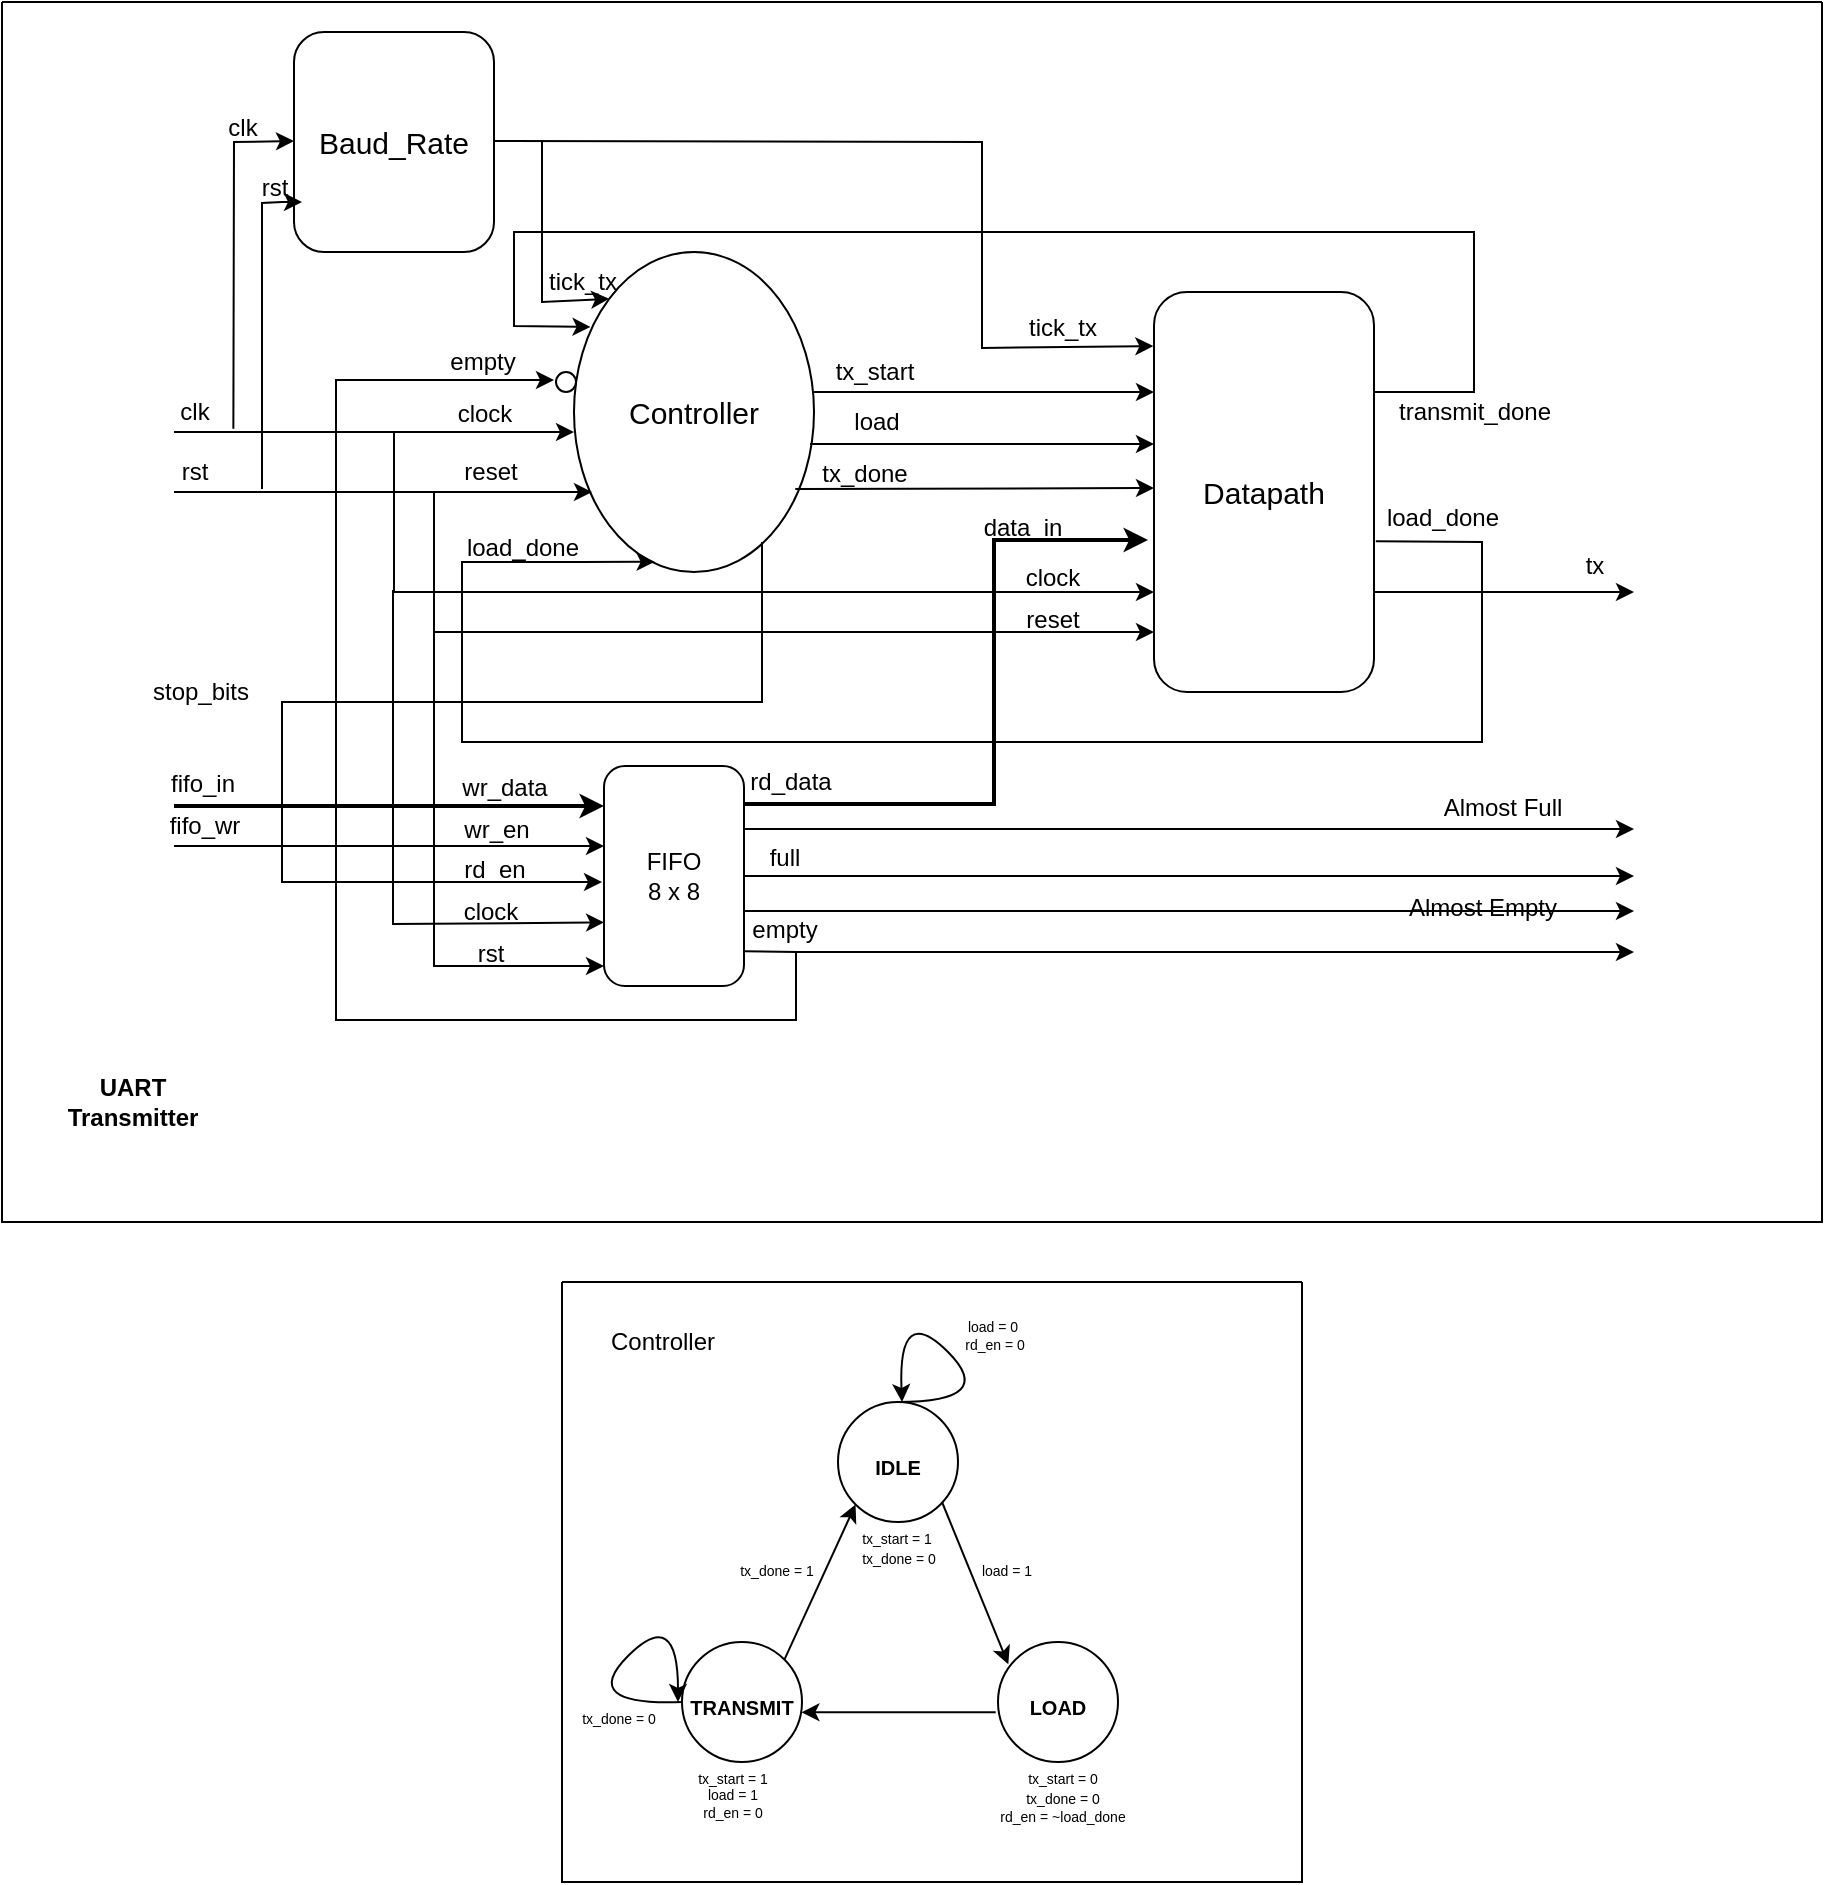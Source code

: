 <mxfile version="28.1.2">
  <diagram name="Page-1" id="oXbudvVzBz7tinTJCSh1">
    <mxGraphModel dx="2563" dy="1128" grid="1" gridSize="10" guides="1" tooltips="1" connect="1" arrows="1" fold="1" page="1" pageScale="1" pageWidth="850" pageHeight="1100" math="0" shadow="0">
      <root>
        <mxCell id="0" />
        <mxCell id="1" parent="0" />
        <mxCell id="kh4HMHGvNC4jDDgap6VO-1" value="" style="swimlane;startSize=0;" vertex="1" parent="1">
          <mxGeometry x="300" y="100" width="910" height="610" as="geometry">
            <mxRectangle x="60" y="-620" width="120" height="70" as="alternateBounds" />
          </mxGeometry>
        </mxCell>
        <mxCell id="kh4HMHGvNC4jDDgap6VO-2" value="FIFO&lt;br&gt;8 x 8" style="rounded=1;whiteSpace=wrap;html=1;" vertex="1" parent="kh4HMHGvNC4jDDgap6VO-1">
          <mxGeometry x="301" y="382" width="70" height="110" as="geometry" />
        </mxCell>
        <mxCell id="kh4HMHGvNC4jDDgap6VO-3" value="" style="endArrow=classic;html=1;rounded=0;strokeWidth=2;" edge="1" parent="kh4HMHGvNC4jDDgap6VO-1">
          <mxGeometry width="50" height="50" relative="1" as="geometry">
            <mxPoint x="86" y="402" as="sourcePoint" />
            <mxPoint x="301" y="402" as="targetPoint" />
          </mxGeometry>
        </mxCell>
        <mxCell id="kh4HMHGvNC4jDDgap6VO-4" value="" style="endArrow=classic;html=1;rounded=0;" edge="1" parent="kh4HMHGvNC4jDDgap6VO-1">
          <mxGeometry width="50" height="50" relative="1" as="geometry">
            <mxPoint x="86" y="422" as="sourcePoint" />
            <mxPoint x="301" y="422" as="targetPoint" />
          </mxGeometry>
        </mxCell>
        <mxCell id="kh4HMHGvNC4jDDgap6VO-6" value="" style="endArrow=classic;html=1;rounded=0;entryX=0.001;entryY=0.711;entryDx=0;entryDy=0;entryPerimeter=0;" edge="1" parent="kh4HMHGvNC4jDDgap6VO-1">
          <mxGeometry width="50" height="50" relative="1" as="geometry">
            <mxPoint x="195.5" y="294" as="sourcePoint" />
            <mxPoint x="301.07" y="460.21" as="targetPoint" />
            <Array as="points">
              <mxPoint x="195.5" y="461" />
            </Array>
          </mxGeometry>
        </mxCell>
        <mxCell id="kh4HMHGvNC4jDDgap6VO-7" value="" style="endArrow=classic;html=1;rounded=0;" edge="1" parent="kh4HMHGvNC4jDDgap6VO-1">
          <mxGeometry width="50" height="50" relative="1" as="geometry">
            <mxPoint x="216" y="315" as="sourcePoint" />
            <mxPoint x="301" y="482" as="targetPoint" />
            <Array as="points">
              <mxPoint x="216" y="482" />
            </Array>
          </mxGeometry>
        </mxCell>
        <mxCell id="kh4HMHGvNC4jDDgap6VO-8" value="wr_data" style="text;html=1;align=center;verticalAlign=middle;resizable=0;points=[];autosize=1;strokeColor=none;fillColor=none;" vertex="1" parent="kh4HMHGvNC4jDDgap6VO-1">
          <mxGeometry x="216" y="378" width="70" height="30" as="geometry" />
        </mxCell>
        <mxCell id="kh4HMHGvNC4jDDgap6VO-9" value="wr_en" style="text;html=1;align=center;verticalAlign=middle;resizable=0;points=[];autosize=1;strokeColor=none;fillColor=none;" vertex="1" parent="kh4HMHGvNC4jDDgap6VO-1">
          <mxGeometry x="217" y="399" width="60" height="30" as="geometry" />
        </mxCell>
        <mxCell id="kh4HMHGvNC4jDDgap6VO-10" value="rd_en" style="text;html=1;align=center;verticalAlign=middle;resizable=0;points=[];autosize=1;strokeColor=none;fillColor=none;" vertex="1" parent="kh4HMHGvNC4jDDgap6VO-1">
          <mxGeometry x="221" y="419" width="50" height="30" as="geometry" />
        </mxCell>
        <mxCell id="kh4HMHGvNC4jDDgap6VO-11" value="clock" style="text;html=1;align=center;verticalAlign=middle;resizable=0;points=[];autosize=1;strokeColor=none;fillColor=none;" vertex="1" parent="kh4HMHGvNC4jDDgap6VO-1">
          <mxGeometry x="219" y="440" width="50" height="30" as="geometry" />
        </mxCell>
        <mxCell id="kh4HMHGvNC4jDDgap6VO-12" value="rst" style="text;html=1;align=center;verticalAlign=middle;resizable=0;points=[];autosize=1;strokeColor=none;fillColor=none;" vertex="1" parent="kh4HMHGvNC4jDDgap6VO-1">
          <mxGeometry x="224" y="461" width="40" height="30" as="geometry" />
        </mxCell>
        <mxCell id="kh4HMHGvNC4jDDgap6VO-13" value="" style="endArrow=classic;html=1;rounded=0;strokeWidth=2;entryX=-0.027;entryY=0.62;entryDx=0;entryDy=0;entryPerimeter=0;" edge="1" parent="kh4HMHGvNC4jDDgap6VO-1" target="kh4HMHGvNC4jDDgap6VO-19">
          <mxGeometry width="50" height="50" relative="1" as="geometry">
            <mxPoint x="371" y="401" as="sourcePoint" />
            <mxPoint x="451" y="401" as="targetPoint" />
            <Array as="points">
              <mxPoint x="496" y="401" />
              <mxPoint x="496" y="269" />
            </Array>
          </mxGeometry>
        </mxCell>
        <mxCell id="kh4HMHGvNC4jDDgap6VO-14" value="rd_data" style="text;html=1;align=center;verticalAlign=middle;resizable=0;points=[];autosize=1;strokeColor=none;fillColor=none;" vertex="1" parent="kh4HMHGvNC4jDDgap6VO-1">
          <mxGeometry x="364" y="375" width="60" height="30" as="geometry" />
        </mxCell>
        <mxCell id="kh4HMHGvNC4jDDgap6VO-15" value="" style="endArrow=classic;html=1;rounded=0;exitX=1;exitY=0.5;exitDx=0;exitDy=0;" edge="1" parent="kh4HMHGvNC4jDDgap6VO-1" source="kh4HMHGvNC4jDDgap6VO-2">
          <mxGeometry width="50" height="50" relative="1" as="geometry">
            <mxPoint x="371" y="441" as="sourcePoint" />
            <mxPoint x="816" y="437" as="targetPoint" />
          </mxGeometry>
        </mxCell>
        <mxCell id="kh4HMHGvNC4jDDgap6VO-16" value="" style="endArrow=classic;html=1;rounded=0;exitX=0.987;exitY=0.842;exitDx=0;exitDy=0;exitPerimeter=0;" edge="1" parent="kh4HMHGvNC4jDDgap6VO-1">
          <mxGeometry width="50" height="50" relative="1" as="geometry">
            <mxPoint x="371.09" y="474.62" as="sourcePoint" />
            <mxPoint x="276" y="189" as="targetPoint" />
            <Array as="points">
              <mxPoint x="397" y="475" />
              <mxPoint x="397" y="509" />
              <mxPoint x="167" y="509" />
              <mxPoint x="167" y="189" />
            </Array>
          </mxGeometry>
        </mxCell>
        <mxCell id="kh4HMHGvNC4jDDgap6VO-17" value="full" style="text;html=1;align=center;verticalAlign=middle;resizable=0;points=[];autosize=1;strokeColor=none;fillColor=none;" vertex="1" parent="kh4HMHGvNC4jDDgap6VO-1">
          <mxGeometry x="371" y="413" width="40" height="30" as="geometry" />
        </mxCell>
        <mxCell id="kh4HMHGvNC4jDDgap6VO-18" value="empty" style="text;html=1;align=center;verticalAlign=middle;resizable=0;points=[];autosize=1;strokeColor=none;fillColor=none;" vertex="1" parent="kh4HMHGvNC4jDDgap6VO-1">
          <mxGeometry x="361" y="449" width="60" height="30" as="geometry" />
        </mxCell>
        <mxCell id="kh4HMHGvNC4jDDgap6VO-19" value="&lt;font style=&quot;font-size: 15px;&quot;&gt;Datapath&lt;/font&gt;" style="rounded=1;whiteSpace=wrap;html=1;" vertex="1" parent="kh4HMHGvNC4jDDgap6VO-1">
          <mxGeometry x="576" y="145" width="110" height="200" as="geometry" />
        </mxCell>
        <mxCell id="kh4HMHGvNC4jDDgap6VO-20" value="&lt;font style=&quot;font-size: 15px;&quot;&gt;Controller&lt;/font&gt;" style="ellipse;whiteSpace=wrap;html=1;" vertex="1" parent="kh4HMHGvNC4jDDgap6VO-1">
          <mxGeometry x="286" y="125" width="120" height="160" as="geometry" />
        </mxCell>
        <mxCell id="kh4HMHGvNC4jDDgap6VO-21" value="" style="endArrow=classic;html=1;rounded=0;" edge="1" parent="kh4HMHGvNC4jDDgap6VO-1">
          <mxGeometry width="50" height="50" relative="1" as="geometry">
            <mxPoint x="86" y="215" as="sourcePoint" />
            <mxPoint x="286" y="215" as="targetPoint" />
          </mxGeometry>
        </mxCell>
        <mxCell id="kh4HMHGvNC4jDDgap6VO-22" value="" style="endArrow=classic;html=1;rounded=0;" edge="1" parent="kh4HMHGvNC4jDDgap6VO-1">
          <mxGeometry width="50" height="50" relative="1" as="geometry">
            <mxPoint x="86" y="245" as="sourcePoint" />
            <mxPoint x="295" y="245" as="targetPoint" />
          </mxGeometry>
        </mxCell>
        <mxCell id="kh4HMHGvNC4jDDgap6VO-23" value="" style="endArrow=classic;html=1;rounded=0;entryX=0;entryY=0.25;entryDx=0;entryDy=0;" edge="1" parent="kh4HMHGvNC4jDDgap6VO-1" target="kh4HMHGvNC4jDDgap6VO-19">
          <mxGeometry width="50" height="50" relative="1" as="geometry">
            <mxPoint x="406" y="195" as="sourcePoint" />
            <mxPoint x="467" y="197" as="targetPoint" />
          </mxGeometry>
        </mxCell>
        <mxCell id="kh4HMHGvNC4jDDgap6VO-24" value="" style="endArrow=classic;html=1;rounded=0;entryX=0.018;entryY=0.38;entryDx=0;entryDy=0;entryPerimeter=0;" edge="1" parent="kh4HMHGvNC4jDDgap6VO-1">
          <mxGeometry width="50" height="50" relative="1" as="geometry">
            <mxPoint x="404" y="221" as="sourcePoint" />
            <mxPoint x="575.98" y="221.0" as="targetPoint" />
          </mxGeometry>
        </mxCell>
        <mxCell id="kh4HMHGvNC4jDDgap6VO-25" value="" style="endArrow=classic;html=1;rounded=0;" edge="1" parent="kh4HMHGvNC4jDDgap6VO-1">
          <mxGeometry width="50" height="50" relative="1" as="geometry">
            <mxPoint x="216" y="245" as="sourcePoint" />
            <mxPoint x="576" y="315" as="targetPoint" />
            <Array as="points">
              <mxPoint x="216" y="315" />
            </Array>
          </mxGeometry>
        </mxCell>
        <mxCell id="kh4HMHGvNC4jDDgap6VO-26" value="" style="endArrow=classic;html=1;rounded=0;" edge="1" parent="kh4HMHGvNC4jDDgap6VO-1">
          <mxGeometry width="50" height="50" relative="1" as="geometry">
            <mxPoint x="196" y="215" as="sourcePoint" />
            <mxPoint x="576" y="295" as="targetPoint" />
            <Array as="points">
              <mxPoint x="196" y="295" />
            </Array>
          </mxGeometry>
        </mxCell>
        <mxCell id="kh4HMHGvNC4jDDgap6VO-29" value="" style="endArrow=classic;html=1;rounded=0;entryX=0.069;entryY=0.234;entryDx=0;entryDy=0;entryPerimeter=0;" edge="1" parent="kh4HMHGvNC4jDDgap6VO-1" target="kh4HMHGvNC4jDDgap6VO-20">
          <mxGeometry width="50" height="50" relative="1" as="geometry">
            <mxPoint x="686" y="195" as="sourcePoint" />
            <mxPoint x="236" y="155" as="targetPoint" />
            <Array as="points">
              <mxPoint x="736" y="195" />
              <mxPoint x="736" y="115" />
              <mxPoint x="256" y="115" />
              <mxPoint x="256" y="162" />
            </Array>
          </mxGeometry>
        </mxCell>
        <mxCell id="kh4HMHGvNC4jDDgap6VO-30" value="" style="endArrow=classic;html=1;rounded=0;" edge="1" parent="kh4HMHGvNC4jDDgap6VO-1">
          <mxGeometry width="50" height="50" relative="1" as="geometry">
            <mxPoint x="686" y="295" as="sourcePoint" />
            <mxPoint x="816" y="295" as="targetPoint" />
          </mxGeometry>
        </mxCell>
        <mxCell id="kh4HMHGvNC4jDDgap6VO-31" value="clock" style="text;html=1;align=center;verticalAlign=middle;resizable=0;points=[];autosize=1;strokeColor=none;fillColor=none;" vertex="1" parent="kh4HMHGvNC4jDDgap6VO-1">
          <mxGeometry x="500" y="273" width="50" height="30" as="geometry" />
        </mxCell>
        <mxCell id="kh4HMHGvNC4jDDgap6VO-32" value="reset" style="text;html=1;align=center;verticalAlign=middle;resizable=0;points=[];autosize=1;strokeColor=none;fillColor=none;" vertex="1" parent="kh4HMHGvNC4jDDgap6VO-1">
          <mxGeometry x="500" y="294" width="50" height="30" as="geometry" />
        </mxCell>
        <mxCell id="kh4HMHGvNC4jDDgap6VO-34" value="tx_start" style="text;html=1;align=center;verticalAlign=middle;resizable=0;points=[];autosize=1;strokeColor=none;fillColor=none;" vertex="1" parent="kh4HMHGvNC4jDDgap6VO-1">
          <mxGeometry x="406" y="170" width="60" height="30" as="geometry" />
        </mxCell>
        <mxCell id="kh4HMHGvNC4jDDgap6VO-35" value="load" style="text;html=1;align=center;verticalAlign=middle;resizable=0;points=[];autosize=1;strokeColor=none;fillColor=none;" vertex="1" parent="kh4HMHGvNC4jDDgap6VO-1">
          <mxGeometry x="412" y="195" width="50" height="30" as="geometry" />
        </mxCell>
        <mxCell id="kh4HMHGvNC4jDDgap6VO-36" value="tx_done" style="text;html=1;align=center;verticalAlign=middle;resizable=0;points=[];autosize=1;strokeColor=none;fillColor=none;" vertex="1" parent="kh4HMHGvNC4jDDgap6VO-1">
          <mxGeometry x="396" y="221" width="70" height="30" as="geometry" />
        </mxCell>
        <mxCell id="kh4HMHGvNC4jDDgap6VO-37" value="transmit_done" style="text;html=1;align=center;verticalAlign=middle;resizable=0;points=[];autosize=1;strokeColor=none;fillColor=none;" vertex="1" parent="kh4HMHGvNC4jDDgap6VO-1">
          <mxGeometry x="686" y="190" width="100" height="30" as="geometry" />
        </mxCell>
        <mxCell id="kh4HMHGvNC4jDDgap6VO-38" value="tx" style="text;html=1;align=center;verticalAlign=middle;resizable=0;points=[];autosize=1;strokeColor=none;fillColor=none;" vertex="1" parent="kh4HMHGvNC4jDDgap6VO-1">
          <mxGeometry x="781" y="267" width="30" height="30" as="geometry" />
        </mxCell>
        <mxCell id="kh4HMHGvNC4jDDgap6VO-39" value="clock" style="text;html=1;align=center;verticalAlign=middle;resizable=0;points=[];autosize=1;strokeColor=none;fillColor=none;" vertex="1" parent="kh4HMHGvNC4jDDgap6VO-1">
          <mxGeometry x="216" y="191" width="50" height="30" as="geometry" />
        </mxCell>
        <mxCell id="kh4HMHGvNC4jDDgap6VO-40" value="reset" style="text;html=1;align=center;verticalAlign=middle;resizable=0;points=[];autosize=1;strokeColor=none;fillColor=none;" vertex="1" parent="kh4HMHGvNC4jDDgap6VO-1">
          <mxGeometry x="219" y="220" width="50" height="30" as="geometry" />
        </mxCell>
        <mxCell id="kh4HMHGvNC4jDDgap6VO-41" value="empty" style="text;html=1;align=center;verticalAlign=middle;resizable=0;points=[];autosize=1;strokeColor=none;fillColor=none;" vertex="1" parent="kh4HMHGvNC4jDDgap6VO-1">
          <mxGeometry x="210" y="165" width="60" height="30" as="geometry" />
        </mxCell>
        <mxCell id="kh4HMHGvNC4jDDgap6VO-42" value="" style="endArrow=classic;html=1;rounded=0;" edge="1" parent="kh4HMHGvNC4jDDgap6VO-1">
          <mxGeometry width="50" height="50" relative="1" as="geometry">
            <mxPoint x="397" y="475" as="sourcePoint" />
            <mxPoint x="816" y="475" as="targetPoint" />
          </mxGeometry>
        </mxCell>
        <mxCell id="kh4HMHGvNC4jDDgap6VO-43" value="" style="ellipse;whiteSpace=wrap;html=1;aspect=fixed;" vertex="1" parent="kh4HMHGvNC4jDDgap6VO-1">
          <mxGeometry x="277" y="185" width="10" height="10" as="geometry" />
        </mxCell>
        <mxCell id="kh4HMHGvNC4jDDgap6VO-47" value="clk" style="text;html=1;align=center;verticalAlign=middle;resizable=0;points=[];autosize=1;strokeColor=none;fillColor=none;" vertex="1" parent="kh4HMHGvNC4jDDgap6VO-1">
          <mxGeometry x="76" y="190" width="40" height="30" as="geometry" />
        </mxCell>
        <mxCell id="kh4HMHGvNC4jDDgap6VO-48" value="rst" style="text;html=1;align=center;verticalAlign=middle;resizable=0;points=[];autosize=1;strokeColor=none;fillColor=none;" vertex="1" parent="kh4HMHGvNC4jDDgap6VO-1">
          <mxGeometry x="76" y="220" width="40" height="30" as="geometry" />
        </mxCell>
        <mxCell id="kh4HMHGvNC4jDDgap6VO-49" value="stop_bits" style="text;html=1;align=center;verticalAlign=middle;resizable=0;points=[];autosize=1;strokeColor=none;fillColor=none;" vertex="1" parent="kh4HMHGvNC4jDDgap6VO-1">
          <mxGeometry x="64" y="330" width="70" height="30" as="geometry" />
        </mxCell>
        <mxCell id="kh4HMHGvNC4jDDgap6VO-50" value="fifo_in" style="text;html=1;align=center;verticalAlign=middle;resizable=0;points=[];autosize=1;strokeColor=none;fillColor=none;" vertex="1" parent="kh4HMHGvNC4jDDgap6VO-1">
          <mxGeometry x="70" y="376" width="60" height="30" as="geometry" />
        </mxCell>
        <mxCell id="kh4HMHGvNC4jDDgap6VO-51" value="fifo_wr" style="text;html=1;align=center;verticalAlign=middle;resizable=0;points=[];autosize=1;strokeColor=none;fillColor=none;" vertex="1" parent="kh4HMHGvNC4jDDgap6VO-1">
          <mxGeometry x="71" y="397" width="60" height="30" as="geometry" />
        </mxCell>
        <mxCell id="kh4HMHGvNC4jDDgap6VO-99" value="&lt;span style=&quot;font-size: 15px;&quot;&gt;Baud_Rate&lt;/span&gt;" style="rounded=1;whiteSpace=wrap;html=1;" vertex="1" parent="kh4HMHGvNC4jDDgap6VO-1">
          <mxGeometry x="146" y="15" width="100" height="110" as="geometry" />
        </mxCell>
        <mxCell id="kh4HMHGvNC4jDDgap6VO-104" value="" style="edgeStyle=none;orthogonalLoop=1;jettySize=auto;html=1;rounded=0;exitX=0.992;exitY=0.778;exitDx=0;exitDy=0;exitPerimeter=0;" edge="1" parent="kh4HMHGvNC4jDDgap6VO-1" source="kh4HMHGvNC4jDDgap6VO-47">
          <mxGeometry width="100" relative="1" as="geometry">
            <mxPoint x="46" y="69.5" as="sourcePoint" />
            <mxPoint x="146" y="69.5" as="targetPoint" />
            <Array as="points">
              <mxPoint x="116" y="70" />
            </Array>
          </mxGeometry>
        </mxCell>
        <mxCell id="kh4HMHGvNC4jDDgap6VO-105" value="" style="edgeStyle=none;orthogonalLoop=1;jettySize=auto;html=1;rounded=0;exitX=0.992;exitY=0.778;exitDx=0;exitDy=0;exitPerimeter=0;" edge="1" parent="kh4HMHGvNC4jDDgap6VO-1">
          <mxGeometry width="100" relative="1" as="geometry">
            <mxPoint x="130" y="243.5" as="sourcePoint" />
            <mxPoint x="150" y="100" as="targetPoint" />
            <Array as="points">
              <mxPoint x="130" y="100.5" />
              <mxPoint x="140" y="100" />
            </Array>
          </mxGeometry>
        </mxCell>
        <mxCell id="kh4HMHGvNC4jDDgap6VO-110" value="rst" style="text;html=1;align=center;verticalAlign=middle;resizable=0;points=[];autosize=1;strokeColor=none;fillColor=none;" vertex="1" parent="kh4HMHGvNC4jDDgap6VO-1">
          <mxGeometry x="116" y="78" width="40" height="30" as="geometry" />
        </mxCell>
        <mxCell id="kh4HMHGvNC4jDDgap6VO-112" value="" style="endArrow=classic;html=1;rounded=0;exitX=1;exitY=0.5;exitDx=0;exitDy=0;entryX=-0.003;entryY=0.135;entryDx=0;entryDy=0;entryPerimeter=0;" edge="1" parent="kh4HMHGvNC4jDDgap6VO-1" target="kh4HMHGvNC4jDDgap6VO-19">
          <mxGeometry width="50" height="50" relative="1" as="geometry">
            <mxPoint x="246" y="69.5" as="sourcePoint" />
            <mxPoint x="510" y="70" as="targetPoint" />
            <Array as="points">
              <mxPoint x="490" y="70" />
              <mxPoint x="490" y="173" />
            </Array>
          </mxGeometry>
        </mxCell>
        <mxCell id="kh4HMHGvNC4jDDgap6VO-115" value="" style="endArrow=classic;html=1;rounded=0;exitX=1;exitY=0.5;exitDx=0;exitDy=0;" edge="1" parent="kh4HMHGvNC4jDDgap6VO-1">
          <mxGeometry width="50" height="50" relative="1" as="geometry">
            <mxPoint x="371" y="413.5" as="sourcePoint" />
            <mxPoint x="816" y="413.5" as="targetPoint" />
          </mxGeometry>
        </mxCell>
        <mxCell id="kh4HMHGvNC4jDDgap6VO-116" value="" style="endArrow=classic;html=1;rounded=0;exitX=1;exitY=0.5;exitDx=0;exitDy=0;" edge="1" parent="kh4HMHGvNC4jDDgap6VO-1">
          <mxGeometry width="50" height="50" relative="1" as="geometry">
            <mxPoint x="371" y="454.5" as="sourcePoint" />
            <mxPoint x="816" y="454.5" as="targetPoint" />
          </mxGeometry>
        </mxCell>
        <mxCell id="kh4HMHGvNC4jDDgap6VO-120" value="tick_tx" style="text;html=1;align=center;verticalAlign=middle;resizable=0;points=[];autosize=1;strokeColor=none;fillColor=none;" vertex="1" parent="kh4HMHGvNC4jDDgap6VO-1">
          <mxGeometry x="260" y="125" width="60" height="30" as="geometry" />
        </mxCell>
        <mxCell id="kh4HMHGvNC4jDDgap6VO-122" value="" style="endArrow=classic;html=1;rounded=0;entryX=0.336;entryY=0.968;entryDx=0;entryDy=0;entryPerimeter=0;exitX=0.086;exitY=0.889;exitDx=0;exitDy=0;exitPerimeter=0;" edge="1" parent="kh4HMHGvNC4jDDgap6VO-1" source="kh4HMHGvNC4jDDgap6VO-125" target="kh4HMHGvNC4jDDgap6VO-20">
          <mxGeometry width="50" height="50" relative="1" as="geometry">
            <mxPoint x="690" y="270" as="sourcePoint" />
            <mxPoint x="298" y="237" as="targetPoint" />
            <Array as="points">
              <mxPoint x="740" y="270" />
              <mxPoint x="740" y="370" />
              <mxPoint x="230" y="370" />
              <mxPoint x="230" y="280" />
              <mxPoint x="270" y="280" />
              <mxPoint x="290" y="280" />
            </Array>
          </mxGeometry>
        </mxCell>
        <mxCell id="kh4HMHGvNC4jDDgap6VO-125" value="load_done" style="text;html=1;align=center;verticalAlign=middle;resizable=0;points=[];autosize=1;strokeColor=none;fillColor=none;" vertex="1" parent="kh4HMHGvNC4jDDgap6VO-1">
          <mxGeometry x="680" y="243" width="80" height="30" as="geometry" />
        </mxCell>
        <mxCell id="kh4HMHGvNC4jDDgap6VO-126" value="" style="endArrow=classic;html=1;rounded=0;entryX=0.018;entryY=0.38;entryDx=0;entryDy=0;entryPerimeter=0;exitX=0.922;exitY=0.741;exitDx=0;exitDy=0;exitPerimeter=0;" edge="1" parent="kh4HMHGvNC4jDDgap6VO-1" source="kh4HMHGvNC4jDDgap6VO-20">
          <mxGeometry width="50" height="50" relative="1" as="geometry">
            <mxPoint x="404.02" y="243.0" as="sourcePoint" />
            <mxPoint x="576" y="243" as="targetPoint" />
          </mxGeometry>
        </mxCell>
        <mxCell id="kh4HMHGvNC4jDDgap6VO-98" value="&lt;b&gt;UART&lt;br&gt;Transmitter&lt;/b&gt;" style="text;html=1;align=center;verticalAlign=middle;resizable=0;points=[];autosize=1;strokeColor=none;fillColor=none;" vertex="1" parent="kh4HMHGvNC4jDDgap6VO-1">
          <mxGeometry x="20" y="530" width="90" height="40" as="geometry" />
        </mxCell>
        <mxCell id="kh4HMHGvNC4jDDgap6VO-53" value="" style="swimlane;startSize=0;" vertex="1" parent="1">
          <mxGeometry x="580" y="740" width="370" height="300" as="geometry">
            <mxRectangle x="58" width="65" height="90" as="alternateBounds" />
          </mxGeometry>
        </mxCell>
        <mxCell id="kh4HMHGvNC4jDDgap6VO-54" value="&lt;b&gt;&lt;sub&gt;IDLE&lt;/sub&gt;&lt;/b&gt;" style="ellipse;whiteSpace=wrap;html=1;aspect=fixed;" vertex="1" parent="kh4HMHGvNC4jDDgap6VO-53">
          <mxGeometry x="138" y="60" width="60" height="60" as="geometry" />
        </mxCell>
        <mxCell id="kh4HMHGvNC4jDDgap6VO-55" value="&lt;b&gt;&lt;sub&gt;LOAD&lt;/sub&gt;&lt;/b&gt;" style="ellipse;whiteSpace=wrap;html=1;aspect=fixed;" vertex="1" parent="kh4HMHGvNC4jDDgap6VO-53">
          <mxGeometry x="218" y="180" width="60" height="60" as="geometry" />
        </mxCell>
        <mxCell id="kh4HMHGvNC4jDDgap6VO-56" value="&lt;b&gt;&lt;sub&gt;TRANSMIT&lt;/sub&gt;&lt;/b&gt;" style="ellipse;whiteSpace=wrap;html=1;aspect=fixed;" vertex="1" parent="kh4HMHGvNC4jDDgap6VO-53">
          <mxGeometry x="60" y="180" width="60" height="60" as="geometry" />
        </mxCell>
        <mxCell id="kh4HMHGvNC4jDDgap6VO-57" value="" style="endArrow=classic;html=1;rounded=0;entryX=0.086;entryY=0.186;entryDx=0;entryDy=0;entryPerimeter=0;flowAnimation=0;" edge="1" parent="kh4HMHGvNC4jDDgap6VO-53" target="kh4HMHGvNC4jDDgap6VO-55">
          <mxGeometry width="50" height="50" relative="1" as="geometry">
            <mxPoint x="190" y="110" as="sourcePoint" />
            <mxPoint x="240" y="60" as="targetPoint" />
          </mxGeometry>
        </mxCell>
        <mxCell id="kh4HMHGvNC4jDDgap6VO-58" value="" style="endArrow=classic;html=1;rounded=0;entryX=0;entryY=1;entryDx=0;entryDy=0;exitX=1;exitY=0;exitDx=0;exitDy=0;flowAnimation=0;" edge="1" parent="kh4HMHGvNC4jDDgap6VO-53" source="kh4HMHGvNC4jDDgap6VO-56" target="kh4HMHGvNC4jDDgap6VO-54">
          <mxGeometry width="50" height="50" relative="1" as="geometry">
            <mxPoint x="90" y="160" as="sourcePoint" />
            <mxPoint x="140" y="110" as="targetPoint" />
          </mxGeometry>
        </mxCell>
        <mxCell id="kh4HMHGvNC4jDDgap6VO-59" value="" style="endArrow=classic;html=1;rounded=0;entryX=0.995;entryY=0.586;entryDx=0;entryDy=0;entryPerimeter=0;exitX=-0.019;exitY=0.586;exitDx=0;exitDy=0;exitPerimeter=0;flowAnimation=0;" edge="1" parent="kh4HMHGvNC4jDDgap6VO-53" source="kh4HMHGvNC4jDDgap6VO-55" target="kh4HMHGvNC4jDDgap6VO-56">
          <mxGeometry width="50" height="50" relative="1" as="geometry">
            <mxPoint x="138" y="235" as="sourcePoint" />
            <mxPoint x="188" y="185" as="targetPoint" />
          </mxGeometry>
        </mxCell>
        <mxCell id="kh4HMHGvNC4jDDgap6VO-60" value="" style="curved=1;endArrow=classic;html=1;rounded=0;flowAnimation=0;" edge="1" parent="kh4HMHGvNC4jDDgap6VO-53">
          <mxGeometry width="50" height="50" relative="1" as="geometry">
            <mxPoint x="168" y="60" as="sourcePoint" />
            <mxPoint x="170" y="60" as="targetPoint" />
            <Array as="points">
              <mxPoint x="218" y="60" />
              <mxPoint x="168" y="10" />
            </Array>
          </mxGeometry>
        </mxCell>
        <mxCell id="kh4HMHGvNC4jDDgap6VO-61" value="" style="curved=1;endArrow=classic;html=1;rounded=0;flowAnimation=0;exitX=0;exitY=0.5;exitDx=0;exitDy=0;" edge="1" parent="kh4HMHGvNC4jDDgap6VO-53" source="kh4HMHGvNC4jDDgap6VO-56">
          <mxGeometry width="50" height="50" relative="1" as="geometry">
            <mxPoint x="58" y="212" as="sourcePoint" />
            <mxPoint x="58" y="210" as="targetPoint" />
            <Array as="points">
              <mxPoint x="8" y="212" />
              <mxPoint x="58" y="162" />
            </Array>
          </mxGeometry>
        </mxCell>
        <mxCell id="kh4HMHGvNC4jDDgap6VO-62" value="&lt;sub&gt;&lt;font style=&quot;font-size: 7px;&quot;&gt;tx_start = 1&lt;/font&gt;&lt;/sub&gt;" style="text;html=1;align=center;verticalAlign=middle;resizable=0;points=[];autosize=1;strokeColor=none;fillColor=none;" vertex="1" parent="kh4HMHGvNC4jDDgap6VO-53">
          <mxGeometry x="137" y="110" width="60" height="30" as="geometry" />
        </mxCell>
        <mxCell id="kh4HMHGvNC4jDDgap6VO-63" value="&lt;sub&gt;&lt;font style=&quot;font-size: 7px;&quot;&gt;tx_done = 0&lt;/font&gt;&lt;/sub&gt;" style="text;html=1;align=center;verticalAlign=middle;resizable=0;points=[];autosize=1;strokeColor=none;fillColor=none;" vertex="1" parent="kh4HMHGvNC4jDDgap6VO-53">
          <mxGeometry x="138" y="120" width="60" height="30" as="geometry" />
        </mxCell>
        <mxCell id="kh4HMHGvNC4jDDgap6VO-64" value="&lt;font style=&quot;font-size: 7px;&quot;&gt;load = 0&lt;/font&gt;" style="text;html=1;align=center;verticalAlign=middle;resizable=0;points=[];autosize=1;strokeColor=none;fillColor=none;" vertex="1" parent="kh4HMHGvNC4jDDgap6VO-53">
          <mxGeometry x="190" y="5.5" width="50" height="30" as="geometry" />
        </mxCell>
        <mxCell id="kh4HMHGvNC4jDDgap6VO-65" value="&lt;font style=&quot;font-size: 7px;&quot;&gt;rd_en = 0&lt;/font&gt;" style="text;html=1;align=center;verticalAlign=middle;resizable=0;points=[];autosize=1;strokeColor=none;fillColor=none;" vertex="1" parent="kh4HMHGvNC4jDDgap6VO-53">
          <mxGeometry x="191" y="14.5" width="50" height="30" as="geometry" />
        </mxCell>
        <mxCell id="kh4HMHGvNC4jDDgap6VO-66" value="&lt;font style=&quot;font-size: 7px;&quot;&gt;load = 1&lt;/font&gt;" style="text;html=1;align=center;verticalAlign=middle;resizable=0;points=[];autosize=1;strokeColor=none;fillColor=none;" vertex="1" parent="kh4HMHGvNC4jDDgap6VO-53">
          <mxGeometry x="197" y="128" width="50" height="30" as="geometry" />
        </mxCell>
        <mxCell id="kh4HMHGvNC4jDDgap6VO-67" value="&lt;font style=&quot;font-size: 7px;&quot;&gt;tx_done = 1&lt;/font&gt;" style="text;html=1;align=center;verticalAlign=middle;resizable=0;points=[];autosize=1;strokeColor=none;fillColor=none;" vertex="1" parent="kh4HMHGvNC4jDDgap6VO-53">
          <mxGeometry x="77" y="128" width="60" height="30" as="geometry" />
        </mxCell>
        <mxCell id="kh4HMHGvNC4jDDgap6VO-68" value="&lt;sub&gt;&lt;font style=&quot;font-size: 7px;&quot;&gt;tx_done = 0&lt;/font&gt;&lt;/sub&gt;" style="text;html=1;align=center;verticalAlign=middle;resizable=0;points=[];autosize=1;strokeColor=none;fillColor=none;" vertex="1" parent="kh4HMHGvNC4jDDgap6VO-53">
          <mxGeometry x="220" y="240" width="60" height="30" as="geometry" />
        </mxCell>
        <mxCell id="kh4HMHGvNC4jDDgap6VO-69" value="&lt;sub&gt;&lt;font style=&quot;font-size: 7px;&quot;&gt;tx_start = 0&lt;/font&gt;&lt;/sub&gt;" style="text;html=1;align=center;verticalAlign=middle;resizable=0;points=[];autosize=1;strokeColor=none;fillColor=none;" vertex="1" parent="kh4HMHGvNC4jDDgap6VO-53">
          <mxGeometry x="220" y="230" width="60" height="30" as="geometry" />
        </mxCell>
        <mxCell id="kh4HMHGvNC4jDDgap6VO-71" value="&lt;sub&gt;&lt;font style=&quot;font-size: 7px;&quot;&gt;tx_start = 1&lt;/font&gt;&lt;/sub&gt;" style="text;html=1;align=center;verticalAlign=middle;resizable=0;points=[];autosize=1;strokeColor=none;fillColor=none;" vertex="1" parent="kh4HMHGvNC4jDDgap6VO-53">
          <mxGeometry x="55" y="230" width="60" height="30" as="geometry" />
        </mxCell>
        <mxCell id="kh4HMHGvNC4jDDgap6VO-72" value="&lt;font style=&quot;font-size: 7px;&quot;&gt;tx_done = 0&lt;/font&gt;" style="text;html=1;align=center;verticalAlign=middle;resizable=0;points=[];autosize=1;strokeColor=none;fillColor=none;" vertex="1" parent="kh4HMHGvNC4jDDgap6VO-53">
          <mxGeometry x="-2" y="202" width="60" height="30" as="geometry" />
        </mxCell>
        <mxCell id="kh4HMHGvNC4jDDgap6VO-130" value="&lt;sub&gt;&lt;font style=&quot;font-size: 7px;&quot;&gt;rd_en = ~load_done&lt;/font&gt;&lt;/sub&gt;" style="text;html=1;align=center;verticalAlign=middle;resizable=0;points=[];autosize=1;strokeColor=none;fillColor=none;" vertex="1" parent="kh4HMHGvNC4jDDgap6VO-53">
          <mxGeometry x="205" y="249" width="90" height="30" as="geometry" />
        </mxCell>
        <mxCell id="kh4HMHGvNC4jDDgap6VO-131" value="&lt;font style=&quot;font-size: 7px;&quot;&gt;load = 1&lt;/font&gt;" style="text;html=1;align=center;verticalAlign=middle;resizable=0;points=[];autosize=1;strokeColor=none;fillColor=none;" vertex="1" parent="kh4HMHGvNC4jDDgap6VO-53">
          <mxGeometry x="60" y="240" width="50" height="30" as="geometry" />
        </mxCell>
        <mxCell id="kh4HMHGvNC4jDDgap6VO-132" value="&lt;font style=&quot;font-size: 7px;&quot;&gt;rd_en = 0&lt;/font&gt;" style="text;html=1;align=center;verticalAlign=middle;resizable=0;points=[];autosize=1;strokeColor=none;fillColor=none;" vertex="1" parent="kh4HMHGvNC4jDDgap6VO-53">
          <mxGeometry x="60" y="249" width="50" height="30" as="geometry" />
        </mxCell>
        <mxCell id="kh4HMHGvNC4jDDgap6VO-73" value="&lt;font&gt;Controller&lt;/font&gt;" style="text;html=1;align=center;verticalAlign=middle;resizable=0;points=[];autosize=1;strokeColor=none;fillColor=none;" vertex="1" parent="kh4HMHGvNC4jDDgap6VO-53">
          <mxGeometry x="10" y="14.5" width="80" height="30" as="geometry" />
        </mxCell>
        <mxCell id="kh4HMHGvNC4jDDgap6VO-109" value="clk" style="text;html=1;align=center;verticalAlign=middle;resizable=0;points=[];autosize=1;strokeColor=none;fillColor=none;" vertex="1" parent="1">
          <mxGeometry x="400" y="148" width="40" height="30" as="geometry" />
        </mxCell>
        <mxCell id="kh4HMHGvNC4jDDgap6VO-114" value="tick_tx" style="text;html=1;align=center;verticalAlign=middle;resizable=0;points=[];autosize=1;strokeColor=none;fillColor=none;" vertex="1" parent="1">
          <mxGeometry x="800" y="248" width="60" height="30" as="geometry" />
        </mxCell>
        <mxCell id="kh4HMHGvNC4jDDgap6VO-117" value="Almost Full" style="text;html=1;align=center;verticalAlign=middle;resizable=0;points=[];autosize=1;strokeColor=none;fillColor=none;" vertex="1" parent="1">
          <mxGeometry x="1010" y="488" width="80" height="30" as="geometry" />
        </mxCell>
        <mxCell id="kh4HMHGvNC4jDDgap6VO-118" value="Almost Empty" style="text;html=1;align=center;verticalAlign=middle;resizable=0;points=[];autosize=1;strokeColor=none;fillColor=none;" vertex="1" parent="1">
          <mxGeometry x="990" y="538" width="100" height="30" as="geometry" />
        </mxCell>
        <mxCell id="kh4HMHGvNC4jDDgap6VO-119" value="" style="edgeStyle=none;orthogonalLoop=1;jettySize=auto;html=1;rounded=0;entryX=0;entryY=0;entryDx=0;entryDy=0;" edge="1" parent="1" target="kh4HMHGvNC4jDDgap6VO-20">
          <mxGeometry width="100" relative="1" as="geometry">
            <mxPoint x="570" y="170" as="sourcePoint" />
            <mxPoint x="650" y="180" as="targetPoint" />
            <Array as="points">
              <mxPoint x="570" y="250" />
            </Array>
          </mxGeometry>
        </mxCell>
        <mxCell id="kh4HMHGvNC4jDDgap6VO-123" value="load_done" style="text;html=1;align=center;verticalAlign=middle;resizable=0;points=[];autosize=1;strokeColor=none;fillColor=none;" vertex="1" parent="1">
          <mxGeometry x="520" y="358" width="80" height="30" as="geometry" />
        </mxCell>
        <mxCell id="kh4HMHGvNC4jDDgap6VO-127" value="" style="edgeStyle=none;orthogonalLoop=1;jettySize=auto;html=1;rounded=0;" edge="1" parent="1">
          <mxGeometry width="100" relative="1" as="geometry">
            <mxPoint x="680" y="370" as="sourcePoint" />
            <mxPoint x="600" y="540" as="targetPoint" />
            <Array as="points">
              <mxPoint x="680" y="450" />
              <mxPoint x="440" y="450" />
              <mxPoint x="440" y="540" />
            </Array>
          </mxGeometry>
        </mxCell>
        <mxCell id="kh4HMHGvNC4jDDgap6VO-128" value="data_in" style="text;html=1;align=center;verticalAlign=middle;resizable=0;points=[];autosize=1;strokeColor=none;fillColor=none;" vertex="1" parent="1">
          <mxGeometry x="780" y="348" width="60" height="30" as="geometry" />
        </mxCell>
      </root>
    </mxGraphModel>
  </diagram>
</mxfile>
